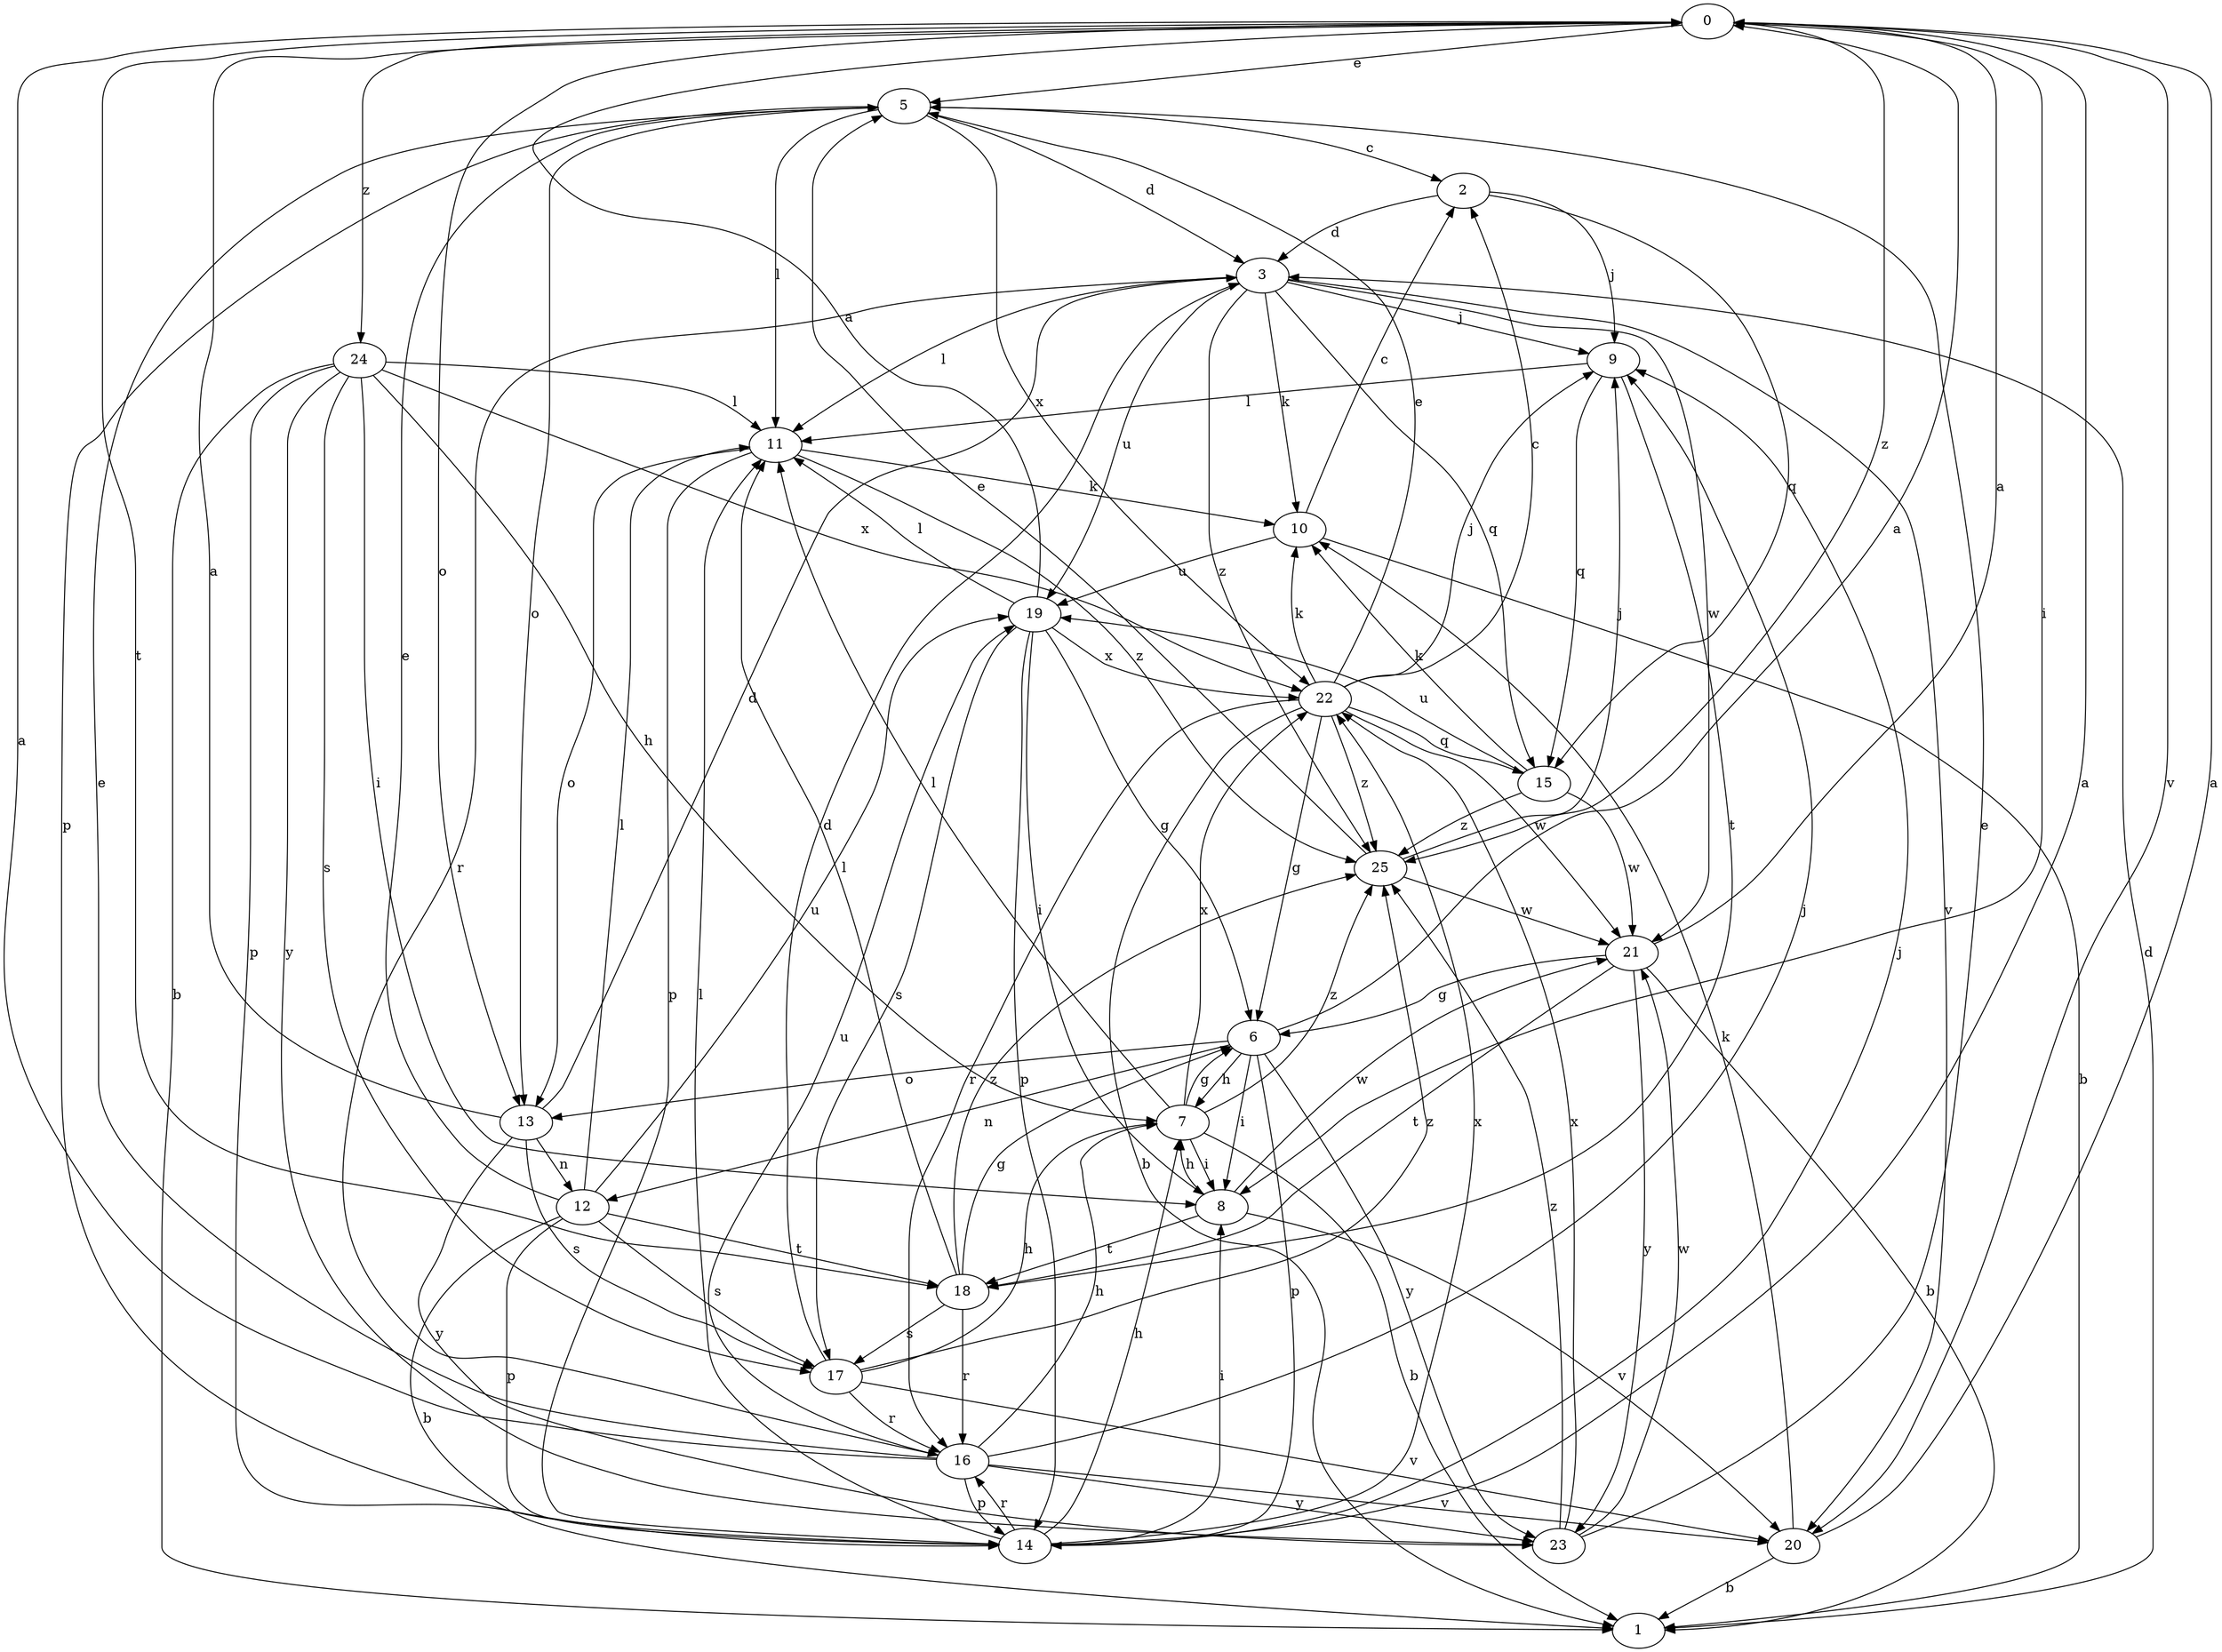 strict digraph  {
0;
1;
2;
3;
5;
6;
7;
8;
9;
10;
11;
12;
13;
14;
15;
16;
17;
18;
19;
20;
21;
22;
23;
24;
25;
0 -> 5  [label=e];
0 -> 8  [label=i];
0 -> 13  [label=o];
0 -> 18  [label=t];
0 -> 20  [label=v];
0 -> 24  [label=z];
0 -> 25  [label=z];
1 -> 3  [label=d];
2 -> 3  [label=d];
2 -> 9  [label=j];
2 -> 15  [label=q];
3 -> 9  [label=j];
3 -> 10  [label=k];
3 -> 11  [label=l];
3 -> 15  [label=q];
3 -> 16  [label=r];
3 -> 19  [label=u];
3 -> 20  [label=v];
3 -> 21  [label=w];
3 -> 25  [label=z];
5 -> 2  [label=c];
5 -> 3  [label=d];
5 -> 11  [label=l];
5 -> 13  [label=o];
5 -> 14  [label=p];
5 -> 22  [label=x];
6 -> 0  [label=a];
6 -> 7  [label=h];
6 -> 8  [label=i];
6 -> 12  [label=n];
6 -> 13  [label=o];
6 -> 14  [label=p];
6 -> 23  [label=y];
7 -> 1  [label=b];
7 -> 6  [label=g];
7 -> 8  [label=i];
7 -> 11  [label=l];
7 -> 22  [label=x];
7 -> 25  [label=z];
8 -> 7  [label=h];
8 -> 18  [label=t];
8 -> 20  [label=v];
8 -> 21  [label=w];
9 -> 11  [label=l];
9 -> 15  [label=q];
9 -> 18  [label=t];
10 -> 1  [label=b];
10 -> 2  [label=c];
10 -> 19  [label=u];
11 -> 10  [label=k];
11 -> 13  [label=o];
11 -> 14  [label=p];
11 -> 25  [label=z];
12 -> 1  [label=b];
12 -> 5  [label=e];
12 -> 11  [label=l];
12 -> 14  [label=p];
12 -> 17  [label=s];
12 -> 18  [label=t];
12 -> 19  [label=u];
13 -> 0  [label=a];
13 -> 3  [label=d];
13 -> 12  [label=n];
13 -> 17  [label=s];
13 -> 23  [label=y];
14 -> 0  [label=a];
14 -> 7  [label=h];
14 -> 8  [label=i];
14 -> 9  [label=j];
14 -> 11  [label=l];
14 -> 16  [label=r];
14 -> 22  [label=x];
15 -> 10  [label=k];
15 -> 19  [label=u];
15 -> 21  [label=w];
15 -> 25  [label=z];
16 -> 0  [label=a];
16 -> 5  [label=e];
16 -> 7  [label=h];
16 -> 9  [label=j];
16 -> 14  [label=p];
16 -> 19  [label=u];
16 -> 20  [label=v];
16 -> 23  [label=y];
17 -> 3  [label=d];
17 -> 7  [label=h];
17 -> 16  [label=r];
17 -> 20  [label=v];
17 -> 25  [label=z];
18 -> 6  [label=g];
18 -> 11  [label=l];
18 -> 16  [label=r];
18 -> 17  [label=s];
18 -> 25  [label=z];
19 -> 0  [label=a];
19 -> 6  [label=g];
19 -> 8  [label=i];
19 -> 11  [label=l];
19 -> 14  [label=p];
19 -> 17  [label=s];
19 -> 22  [label=x];
20 -> 0  [label=a];
20 -> 1  [label=b];
20 -> 10  [label=k];
21 -> 0  [label=a];
21 -> 1  [label=b];
21 -> 6  [label=g];
21 -> 18  [label=t];
21 -> 23  [label=y];
22 -> 1  [label=b];
22 -> 2  [label=c];
22 -> 5  [label=e];
22 -> 6  [label=g];
22 -> 9  [label=j];
22 -> 10  [label=k];
22 -> 15  [label=q];
22 -> 16  [label=r];
22 -> 21  [label=w];
22 -> 25  [label=z];
23 -> 5  [label=e];
23 -> 21  [label=w];
23 -> 22  [label=x];
23 -> 25  [label=z];
24 -> 1  [label=b];
24 -> 7  [label=h];
24 -> 8  [label=i];
24 -> 11  [label=l];
24 -> 14  [label=p];
24 -> 17  [label=s];
24 -> 22  [label=x];
24 -> 23  [label=y];
25 -> 5  [label=e];
25 -> 9  [label=j];
25 -> 21  [label=w];
}
